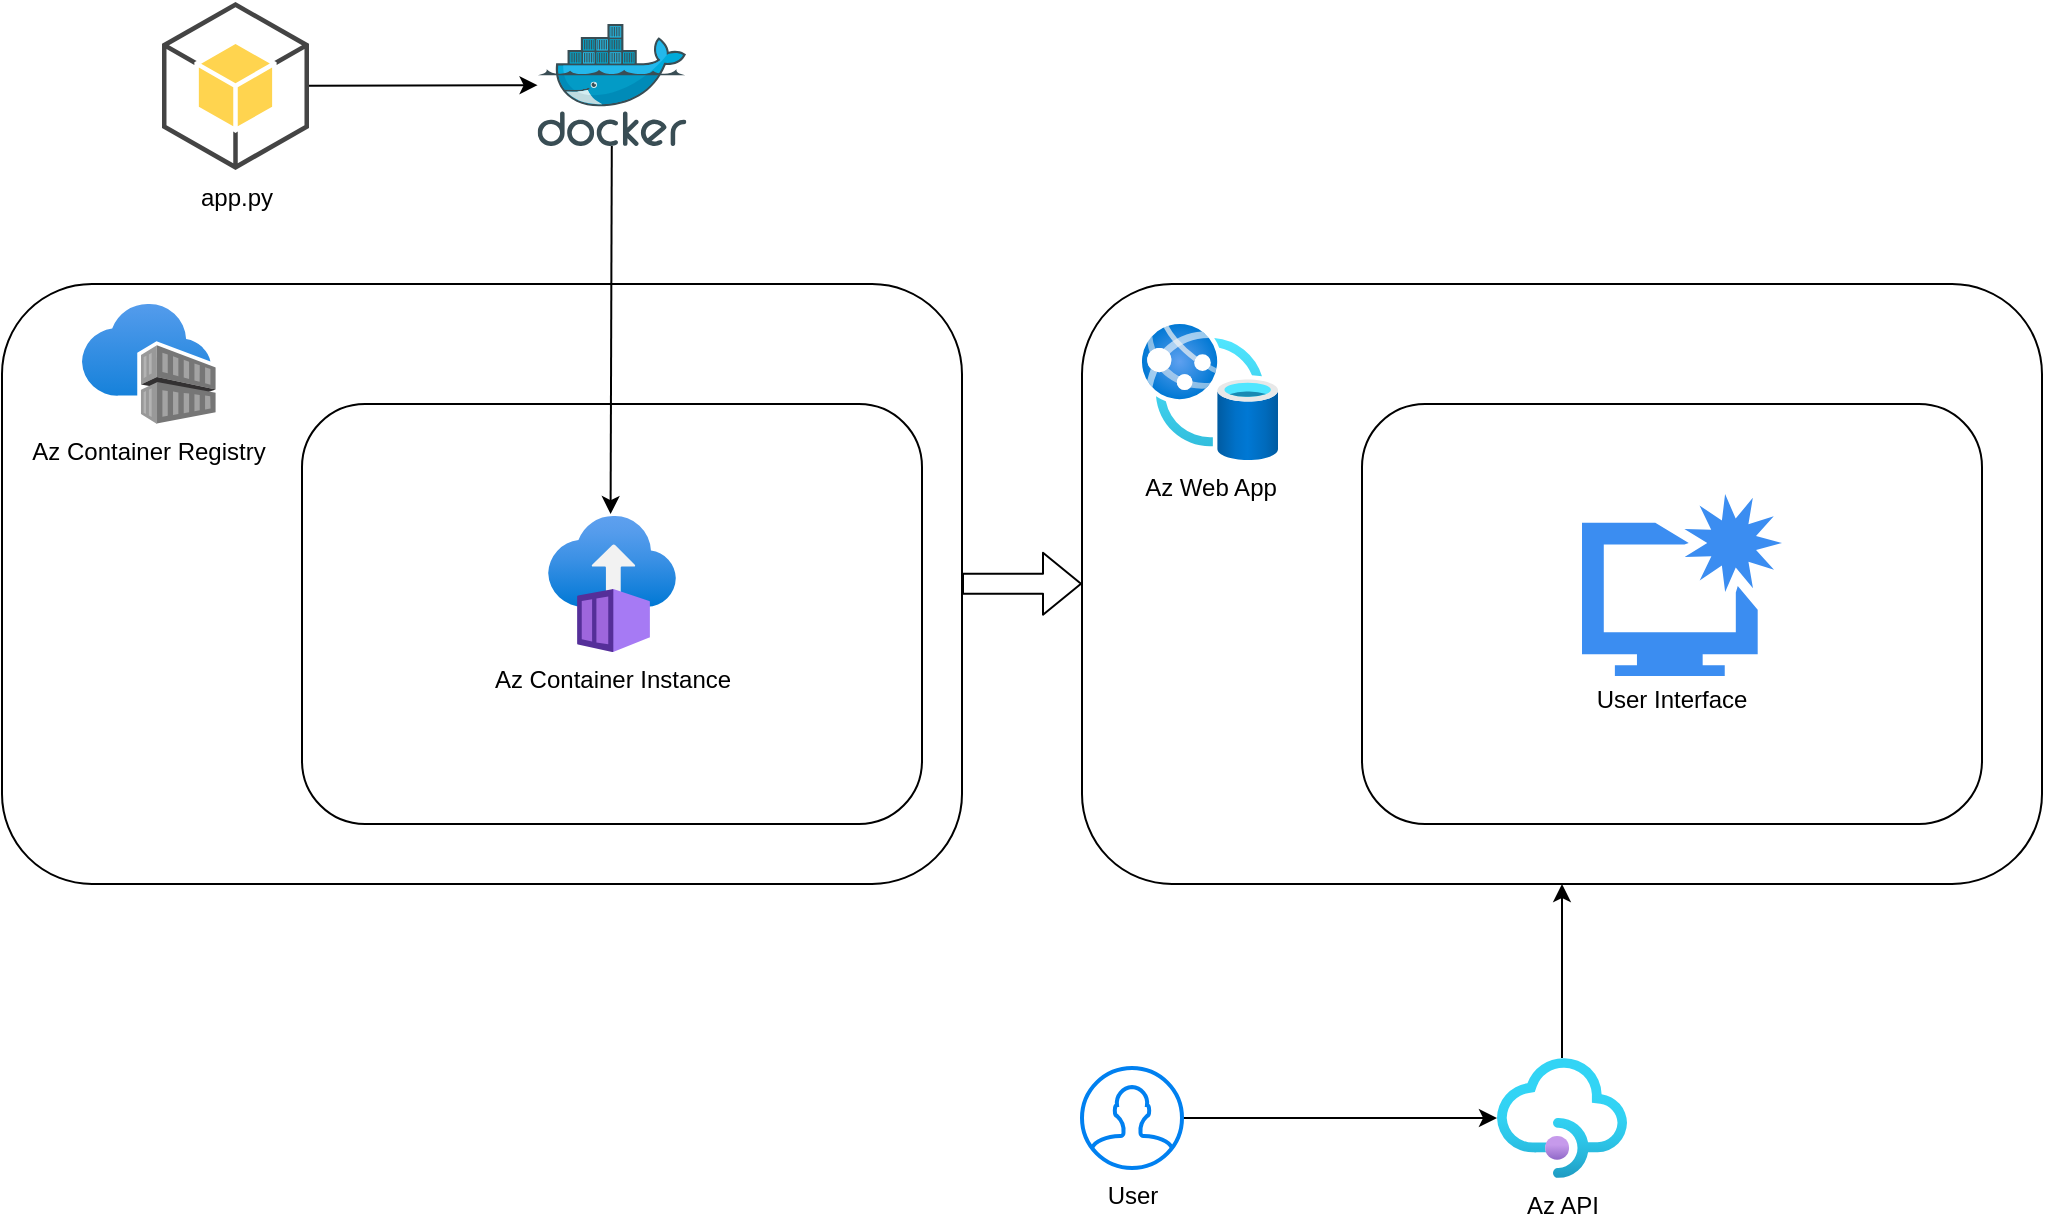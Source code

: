 <mxfile>
    <diagram id="jfHNPy6ff31aCc8ErUTZ" name="Page-1">
        <mxGraphModel dx="2021" dy="1217" grid="1" gridSize="10" guides="1" tooltips="1" connect="1" arrows="1" fold="1" page="1" pageScale="1" pageWidth="850" pageHeight="1100" math="0" shadow="0">
            <root>
                <mxCell id="0"/>
                <mxCell id="1" parent="0"/>
                <mxCell id="6" value="" style="rounded=1;whiteSpace=wrap;html=1;" parent="1" vertex="1">
                    <mxGeometry x="130" y="241" width="480" height="300" as="geometry"/>
                </mxCell>
                <mxCell id="7" value="Az Container Registry" style="aspect=fixed;html=1;points=[];align=center;image;fontSize=12;image=img/lib/azure2/containers/Container_Registries.svg;" parent="1" vertex="1">
                    <mxGeometry x="170" y="251" width="66.89" height="60" as="geometry"/>
                </mxCell>
                <mxCell id="8" value="" style="rounded=1;whiteSpace=wrap;html=1;" parent="1" vertex="1">
                    <mxGeometry x="280" y="301" width="310" height="210" as="geometry"/>
                </mxCell>
                <mxCell id="9" value="Az Container Instance" style="aspect=fixed;html=1;points=[];align=center;image;fontSize=12;image=img/lib/azure2/compute/Container_Instances.svg;" parent="1" vertex="1">
                    <mxGeometry x="403" y="357" width="64" height="68" as="geometry"/>
                </mxCell>
                <mxCell id="12" style="edgeStyle=none;html=1;entryX=0.489;entryY=-0.014;entryDx=0;entryDy=0;entryPerimeter=0;" parent="1" source="11" target="9" edge="1">
                    <mxGeometry relative="1" as="geometry"/>
                </mxCell>
                <mxCell id="11" value="" style="sketch=0;aspect=fixed;html=1;points=[];align=center;image;fontSize=12;image=img/lib/mscae/Docker.svg;" parent="1" vertex="1">
                    <mxGeometry x="397.8" y="111" width="74.39" height="61" as="geometry"/>
                </mxCell>
                <mxCell id="14" style="edgeStyle=none;html=1;" parent="1" source="13" target="11" edge="1">
                    <mxGeometry relative="1" as="geometry"/>
                </mxCell>
                <mxCell id="13" value="app.py" style="outlineConnect=0;dashed=0;verticalLabelPosition=bottom;verticalAlign=top;align=center;html=1;shape=mxgraph.aws3.android;fillColor=#FFD44F;gradientColor=none;" parent="1" vertex="1">
                    <mxGeometry x="210" y="100" width="73.5" height="84" as="geometry"/>
                </mxCell>
                <mxCell id="15" value="" style="rounded=1;whiteSpace=wrap;html=1;" parent="1" vertex="1">
                    <mxGeometry x="670" y="241" width="480" height="300" as="geometry"/>
                </mxCell>
                <mxCell id="16" value="Az Web App" style="aspect=fixed;html=1;points=[];align=center;image;fontSize=12;image=img/lib/azure2/other/Web_App_Database.svg;" parent="1" vertex="1">
                    <mxGeometry x="700" y="261" width="68" height="68" as="geometry"/>
                </mxCell>
                <mxCell id="17" value="&lt;br&gt;&lt;br&gt;&lt;br&gt;&lt;br&gt;&lt;br&gt;&lt;br&gt;User Interface" style="rounded=1;whiteSpace=wrap;html=1;" parent="1" vertex="1">
                    <mxGeometry x="810" y="301" width="310" height="210" as="geometry"/>
                </mxCell>
                <mxCell id="19" style="edgeStyle=none;html=1;entryX=0.5;entryY=1;entryDx=0;entryDy=0;" parent="1" source="18" edge="1">
                    <mxGeometry relative="1" as="geometry">
                        <mxPoint x="910" y="541" as="targetPoint"/>
                    </mxGeometry>
                </mxCell>
                <mxCell id="18" value="Az API" style="aspect=fixed;html=1;points=[];align=center;image;fontSize=12;image=img/lib/azure2/app_services/API_Management_Services.svg;" parent="1" vertex="1">
                    <mxGeometry x="877.5" y="628" width="65" height="60" as="geometry"/>
                </mxCell>
                <mxCell id="20" value="" style="sketch=0;html=1;aspect=fixed;strokeColor=none;shadow=0;align=center;verticalAlign=top;fillColor=#3B8DF1;shape=mxgraph.gcp2.enhance_ui_2" parent="1" vertex="1">
                    <mxGeometry x="920" y="346" width="100" height="91" as="geometry"/>
                </mxCell>
                <mxCell id="22" style="edgeStyle=none;html=1;" parent="1" target="18" edge="1">
                    <mxGeometry relative="1" as="geometry">
                        <mxPoint x="720" y="658" as="sourcePoint"/>
                    </mxGeometry>
                </mxCell>
                <mxCell id="21" value="User" style="html=1;verticalLabelPosition=bottom;align=center;labelBackgroundColor=#ffffff;verticalAlign=top;strokeWidth=2;strokeColor=#0080F0;shadow=0;dashed=0;shape=mxgraph.ios7.icons.user;" parent="1" vertex="1">
                    <mxGeometry x="670" y="633" width="50" height="50" as="geometry"/>
                </mxCell>
                <mxCell id="23" value="" style="shape=flexArrow;endArrow=classic;html=1;" parent="1" edge="1">
                    <mxGeometry width="50" height="50" relative="1" as="geometry">
                        <mxPoint x="610" y="390.83" as="sourcePoint"/>
                        <mxPoint x="670" y="390.83" as="targetPoint"/>
                    </mxGeometry>
                </mxCell>
            </root>
        </mxGraphModel>
    </diagram>
</mxfile>